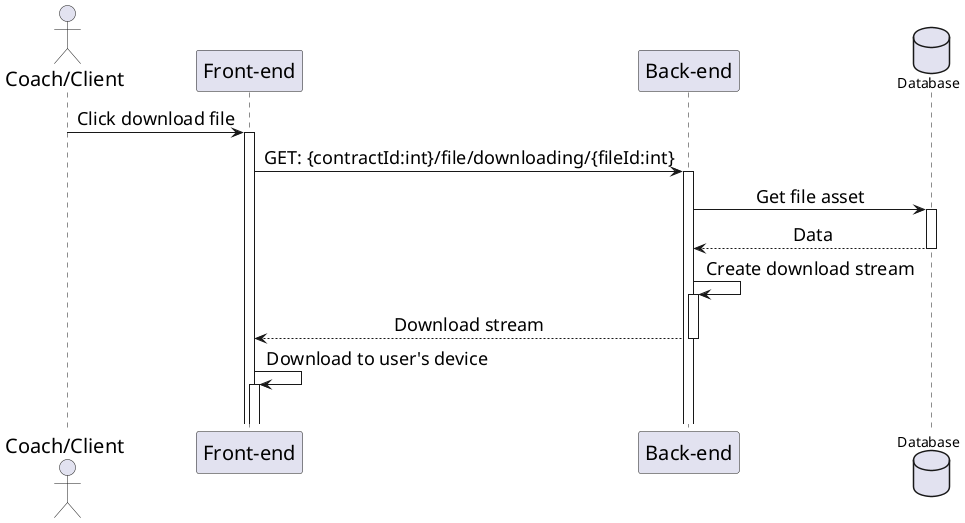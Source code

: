 @startuml DownloadFile
skinparam sequenceMessageAlign center
skinparam sequenceGroupFontSize 20
skinparam sequenceGroupHeaderFontSize 20
skinparam sequence {
    ParticipantFontSize 20
    ActorFontSize 20
    DatabaseFontSize 20
    ArrowFontSize 18
} 
actor "Coach/Client" as user
participant "Front-end" as fe
participant "Back-end" as be
database Database as db

user -> fe++: Click download file
fe -> be++: GET: {contractId:int}/file/downloading/{fileId:int}
be -> db++: Get file asset
db --> be: Data
deactivate db
be -> be++: Create download stream
be --> fe: Download stream
deactivate be
fe -> fe++: Download to user's device
|||
@enduml